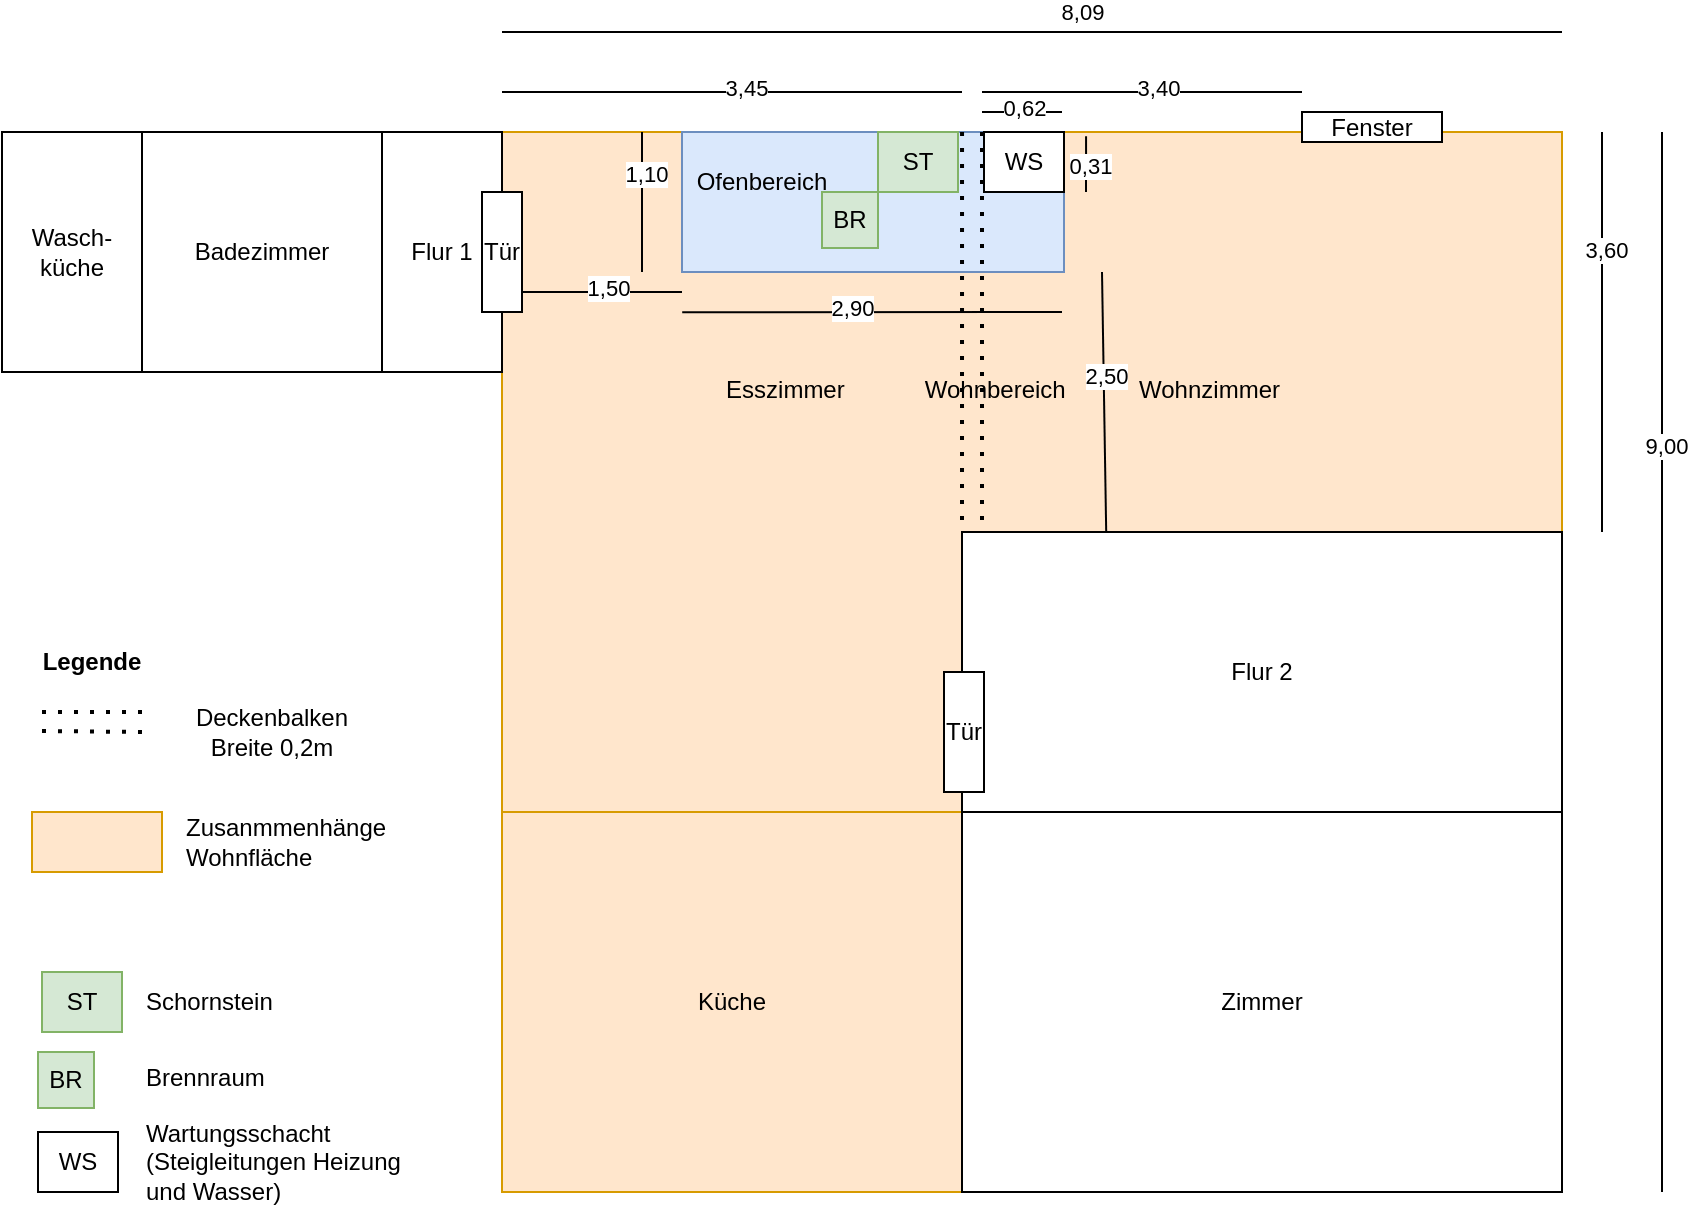<mxfile version="24.4.0" type="github">
  <diagram name="Seite-1" id="WJq2rbRE4auTeuLJKy2o">
    <mxGraphModel dx="1344" dy="1186" grid="1" gridSize="10" guides="1" tooltips="1" connect="1" arrows="1" fold="1" page="1" pageScale="1" pageWidth="827" pageHeight="1169" math="0" shadow="0">
      <root>
        <mxCell id="0" />
        <mxCell id="1" parent="0" />
        <mxCell id="aODyUHmS4RxeLLCdag75-1" value="&lt;div&gt;&amp;nbsp; &amp;nbsp;&amp;nbsp; &amp;nbsp;&amp;nbsp;&amp;nbsp;&amp;nbsp;&amp;nbsp;&amp;nbsp;&amp;nbsp;&amp;nbsp;&amp;nbsp;&amp;nbsp;&amp;nbsp;&amp;nbsp;&amp;nbsp;&amp;nbsp;&amp;nbsp;&amp;nbsp;&amp;nbsp;&amp;nbsp;&amp;nbsp;&amp;nbsp;&amp;nbsp;&amp;nbsp;&amp;nbsp;&amp;nbsp;&amp;nbsp;&amp;nbsp;&amp;nbsp; Esszimmer&amp;nbsp;&amp;nbsp;&amp;nbsp;&amp;nbsp;&amp;nbsp;&amp;nbsp;&amp;nbsp;&amp;nbsp;&amp;nbsp;&amp;nbsp;&amp;nbsp; Wohnbereich &amp;nbsp; &amp;nbsp; &amp;nbsp; &amp;nbsp; &amp;nbsp; Wohnzimmer &amp;nbsp;&amp;nbsp;&amp;nbsp;&amp;nbsp;&amp;nbsp;&amp;nbsp;&amp;nbsp;&amp;nbsp;&amp;nbsp;&amp;nbsp;&amp;nbsp;&amp;nbsp;&amp;nbsp;&amp;nbsp;&amp;nbsp; &lt;br&gt;&lt;/div&gt;&lt;div&gt;&lt;br&gt;&lt;/div&gt;&lt;div&gt;&lt;br&gt;&lt;/div&gt;&lt;div&gt;&lt;br&gt;&lt;/div&gt;&lt;div&gt;&lt;br&gt;&lt;/div&gt;&lt;div&gt;&lt;br&gt;&lt;/div&gt;&lt;div&gt;&lt;br&gt;&lt;/div&gt;&lt;div&gt;&lt;br&gt;&lt;/div&gt;&lt;div&gt;&lt;br&gt;&lt;/div&gt;&lt;div&gt;&lt;br&gt;&lt;/div&gt;&lt;div&gt;&lt;br&gt;&lt;/div&gt;&lt;div&gt;&lt;br&gt;&lt;/div&gt;&lt;div&gt;&lt;br&gt;&lt;/div&gt;&lt;div&gt;&lt;br&gt;&lt;/div&gt;&lt;div&gt;&lt;br&gt;&lt;/div&gt;&lt;div&gt;&lt;br&gt;&lt;/div&gt;&lt;div&gt;&lt;br&gt;&lt;/div&gt;&lt;div&gt;&lt;br&gt;&lt;/div&gt;&lt;div&gt;&lt;br&gt;&lt;/div&gt;&lt;div&gt;&lt;br&gt;&lt;/div&gt;" style="whiteSpace=wrap;html=1;aspect=fixed;fillColor=#ffe6cc;strokeColor=#d79b00;verticalAlign=middle;align=left;" parent="1" vertex="1">
          <mxGeometry x="270" y="80" width="530" height="530" as="geometry" />
        </mxCell>
        <mxCell id="aODyUHmS4RxeLLCdag75-2" value="" style="endArrow=none;html=1;rounded=0;" parent="1" edge="1">
          <mxGeometry width="50" height="50" relative="1" as="geometry">
            <mxPoint x="800" y="30" as="sourcePoint" />
            <mxPoint x="270" y="30" as="targetPoint" />
          </mxGeometry>
        </mxCell>
        <mxCell id="aODyUHmS4RxeLLCdag75-3" value="&lt;div&gt;8,09&lt;/div&gt;" style="edgeLabel;html=1;align=center;verticalAlign=middle;resizable=0;points=[];" parent="aODyUHmS4RxeLLCdag75-2" vertex="1" connectable="0">
          <mxGeometry x="-0.185" y="2" relative="1" as="geometry">
            <mxPoint x="-24" y="-12" as="offset" />
          </mxGeometry>
        </mxCell>
        <mxCell id="aODyUHmS4RxeLLCdag75-5" value="Flur 2" style="rounded=0;whiteSpace=wrap;html=1;" parent="1" vertex="1">
          <mxGeometry x="500" y="280" width="300" height="140" as="geometry" />
        </mxCell>
        <mxCell id="aODyUHmS4RxeLLCdag75-7" value="Küche" style="rounded=0;whiteSpace=wrap;html=1;fillColor=#ffe6cc;strokeColor=#d79b00;" parent="1" vertex="1">
          <mxGeometry x="270" y="420" width="230" height="190" as="geometry" />
        </mxCell>
        <mxCell id="aODyUHmS4RxeLLCdag75-8" value="Zimmer" style="rounded=0;whiteSpace=wrap;html=1;" parent="1" vertex="1">
          <mxGeometry x="500" y="420" width="300" height="190" as="geometry" />
        </mxCell>
        <mxCell id="aODyUHmS4RxeLLCdag75-10" value="Flur 1" style="rounded=0;whiteSpace=wrap;html=1;" parent="1" vertex="1">
          <mxGeometry x="210" y="80" width="60" height="120" as="geometry" />
        </mxCell>
        <mxCell id="aODyUHmS4RxeLLCdag75-11" value="Badezimmer" style="rounded=0;whiteSpace=wrap;html=1;" parent="1" vertex="1">
          <mxGeometry x="90" y="80" width="120" height="120" as="geometry" />
        </mxCell>
        <mxCell id="aODyUHmS4RxeLLCdag75-12" value="Wasch-&lt;br&gt;küche" style="rounded=0;whiteSpace=wrap;html=1;" parent="1" vertex="1">
          <mxGeometry x="20" y="80" width="70" height="120" as="geometry" />
        </mxCell>
        <mxCell id="aODyUHmS4RxeLLCdag75-13" value="" style="endArrow=none;html=1;rounded=0;" parent="1" edge="1">
          <mxGeometry width="50" height="50" relative="1" as="geometry">
            <mxPoint x="820" y="280" as="sourcePoint" />
            <mxPoint x="820" y="80" as="targetPoint" />
          </mxGeometry>
        </mxCell>
        <mxCell id="aODyUHmS4RxeLLCdag75-14" value="3,60" style="edgeLabel;html=1;align=center;verticalAlign=middle;resizable=0;points=[];" parent="aODyUHmS4RxeLLCdag75-13" vertex="1" connectable="0">
          <mxGeometry x="0.41" y="-2" relative="1" as="geometry">
            <mxPoint as="offset" />
          </mxGeometry>
        </mxCell>
        <mxCell id="PpD2W04JYEZ_FjnEyeZt-6" value="Fenster" style="rounded=0;whiteSpace=wrap;html=1;" parent="1" vertex="1">
          <mxGeometry x="670" y="70" width="70" height="15" as="geometry" />
        </mxCell>
        <mxCell id="PpD2W04JYEZ_FjnEyeZt-7" value="" style="endArrow=none;html=1;rounded=0;" parent="1" edge="1">
          <mxGeometry width="50" height="50" relative="1" as="geometry">
            <mxPoint x="500" y="60" as="sourcePoint" />
            <mxPoint x="270" y="60" as="targetPoint" />
          </mxGeometry>
        </mxCell>
        <mxCell id="PpD2W04JYEZ_FjnEyeZt-13" value="3,45" style="edgeLabel;html=1;align=center;verticalAlign=middle;resizable=0;points=[];" parent="PpD2W04JYEZ_FjnEyeZt-7" vertex="1" connectable="0">
          <mxGeometry x="-0.061" y="-2" relative="1" as="geometry">
            <mxPoint as="offset" />
          </mxGeometry>
        </mxCell>
        <mxCell id="PpD2W04JYEZ_FjnEyeZt-9" value="" style="endArrow=none;html=1;rounded=0;" parent="1" edge="1">
          <mxGeometry width="50" height="50" relative="1" as="geometry">
            <mxPoint x="670" y="60" as="sourcePoint" />
            <mxPoint x="510" y="60" as="targetPoint" />
          </mxGeometry>
        </mxCell>
        <mxCell id="PpD2W04JYEZ_FjnEyeZt-11" value="3" style="edgeLabel;html=1;align=center;verticalAlign=middle;resizable=0;points=[];" parent="PpD2W04JYEZ_FjnEyeZt-9" vertex="1" connectable="0">
          <mxGeometry x="-0.069" y="-2" relative="1" as="geometry">
            <mxPoint as="offset" />
          </mxGeometry>
        </mxCell>
        <mxCell id="PpD2W04JYEZ_FjnEyeZt-12" value="3,40" style="edgeLabel;html=1;align=center;verticalAlign=middle;resizable=0;points=[];" parent="PpD2W04JYEZ_FjnEyeZt-9" vertex="1" connectable="0">
          <mxGeometry x="-0.097" y="-2" relative="1" as="geometry">
            <mxPoint as="offset" />
          </mxGeometry>
        </mxCell>
        <mxCell id="PpD2W04JYEZ_FjnEyeZt-22" value="" style="endArrow=none;html=1;rounded=0;" parent="1" edge="1">
          <mxGeometry width="50" height="50" relative="1" as="geometry">
            <mxPoint x="550" y="70" as="sourcePoint" />
            <mxPoint x="510" y="70" as="targetPoint" />
          </mxGeometry>
        </mxCell>
        <mxCell id="PpD2W04JYEZ_FjnEyeZt-23" value="0,62" style="edgeLabel;html=1;align=center;verticalAlign=middle;resizable=0;points=[];" parent="PpD2W04JYEZ_FjnEyeZt-22" vertex="1" connectable="0">
          <mxGeometry x="-0.061" y="-2" relative="1" as="geometry">
            <mxPoint as="offset" />
          </mxGeometry>
        </mxCell>
        <mxCell id="PpD2W04JYEZ_FjnEyeZt-24" value="" style="endArrow=none;html=1;rounded=0;entryX=0.551;entryY=0.004;entryDx=0;entryDy=0;entryPerimeter=0;" parent="1" target="aODyUHmS4RxeLLCdag75-1" edge="1">
          <mxGeometry width="50" height="50" relative="1" as="geometry">
            <mxPoint x="562" y="110" as="sourcePoint" />
            <mxPoint x="560" y="90" as="targetPoint" />
          </mxGeometry>
        </mxCell>
        <mxCell id="PpD2W04JYEZ_FjnEyeZt-25" value="0,31" style="edgeLabel;html=1;align=center;verticalAlign=middle;resizable=0;points=[];" parent="PpD2W04JYEZ_FjnEyeZt-24" vertex="1" connectable="0">
          <mxGeometry x="-0.061" y="-2" relative="1" as="geometry">
            <mxPoint as="offset" />
          </mxGeometry>
        </mxCell>
        <mxCell id="PpD2W04JYEZ_FjnEyeZt-29" value="" style="endArrow=none;html=1;rounded=0;" parent="1" edge="1">
          <mxGeometry width="50" height="50" relative="1" as="geometry">
            <mxPoint x="850" y="610" as="sourcePoint" />
            <mxPoint x="850" y="80" as="targetPoint" />
          </mxGeometry>
        </mxCell>
        <mxCell id="PpD2W04JYEZ_FjnEyeZt-30" value="9,00" style="edgeLabel;html=1;align=center;verticalAlign=middle;resizable=0;points=[];" parent="PpD2W04JYEZ_FjnEyeZt-29" vertex="1" connectable="0">
          <mxGeometry x="0.41" y="-2" relative="1" as="geometry">
            <mxPoint as="offset" />
          </mxGeometry>
        </mxCell>
        <mxCell id="PpD2W04JYEZ_FjnEyeZt-31" value="Tür" style="rounded=0;whiteSpace=wrap;html=1;" parent="1" vertex="1">
          <mxGeometry x="491" y="350" width="20" height="60" as="geometry" />
        </mxCell>
        <mxCell id="PpD2W04JYEZ_FjnEyeZt-32" value="Tür" style="rounded=0;whiteSpace=wrap;html=1;" parent="1" vertex="1">
          <mxGeometry x="260" y="110" width="20" height="60" as="geometry" />
        </mxCell>
        <mxCell id="PpD2W04JYEZ_FjnEyeZt-33" value="" style="endArrow=none;dashed=1;html=1;dashPattern=1 3;strokeWidth=2;rounded=0;" parent="1" edge="1">
          <mxGeometry width="50" height="50" relative="1" as="geometry">
            <mxPoint x="40" y="370" as="sourcePoint" />
            <mxPoint x="90" y="370" as="targetPoint" />
          </mxGeometry>
        </mxCell>
        <mxCell id="PpD2W04JYEZ_FjnEyeZt-35" value="" style="endArrow=none;dashed=1;html=1;dashPattern=1 3;strokeWidth=2;rounded=0;" parent="1" edge="1">
          <mxGeometry width="50" height="50" relative="1" as="geometry">
            <mxPoint x="40" y="379.5" as="sourcePoint" />
            <mxPoint x="90" y="380" as="targetPoint" />
          </mxGeometry>
        </mxCell>
        <mxCell id="PpD2W04JYEZ_FjnEyeZt-36" value="Legende" style="text;html=1;align=center;verticalAlign=middle;whiteSpace=wrap;rounded=0;fontStyle=1" parent="1" vertex="1">
          <mxGeometry x="35" y="330" width="60" height="30" as="geometry" />
        </mxCell>
        <mxCell id="PpD2W04JYEZ_FjnEyeZt-38" value="Deckenbalken Breite 0,2m " style="text;html=1;align=center;verticalAlign=middle;whiteSpace=wrap;rounded=0;fontStyle=0" parent="1" vertex="1">
          <mxGeometry x="100" y="365" width="110" height="30" as="geometry" />
        </mxCell>
        <mxCell id="PpD2W04JYEZ_FjnEyeZt-39" value="" style="rounded=0;whiteSpace=wrap;html=1;fillColor=#ffe6cc;strokeColor=#d79b00;" parent="1" vertex="1">
          <mxGeometry x="35" y="420" width="65" height="30" as="geometry" />
        </mxCell>
        <mxCell id="PpD2W04JYEZ_FjnEyeZt-40" value="Zusanmmenhänge Wohnfläche" style="text;html=1;align=left;verticalAlign=middle;whiteSpace=wrap;rounded=0;" parent="1" vertex="1">
          <mxGeometry x="110" y="420" width="60" height="30" as="geometry" />
        </mxCell>
        <mxCell id="PpD2W04JYEZ_FjnEyeZt-45" value="" style="rounded=0;whiteSpace=wrap;html=1;fillColor=#dae8fc;strokeColor=#6c8ebf;" parent="1" vertex="1">
          <mxGeometry x="360" y="80" width="191" height="70" as="geometry" />
        </mxCell>
        <mxCell id="PpD2W04JYEZ_FjnEyeZt-4" value="WS" style="rounded=0;whiteSpace=wrap;html=1;" parent="1" vertex="1">
          <mxGeometry x="511" y="80" width="40" height="30" as="geometry" />
        </mxCell>
        <mxCell id="PpD2W04JYEZ_FjnEyeZt-5" value="ST" style="rounded=0;whiteSpace=wrap;html=1;fillColor=#d5e8d4;strokeColor=#82b366;" parent="1" vertex="1">
          <mxGeometry x="458" y="80" width="40" height="30" as="geometry" />
        </mxCell>
        <mxCell id="PpD2W04JYEZ_FjnEyeZt-2" value="" style="endArrow=none;dashed=1;html=1;dashPattern=1 3;strokeWidth=2;rounded=0;entryX=0;entryY=0;entryDx=0;entryDy=0;exitX=0.434;exitY=0;exitDx=0;exitDy=0;exitPerimeter=0;" parent="1" edge="1">
          <mxGeometry width="50" height="50" relative="1" as="geometry">
            <mxPoint x="510" y="80" as="sourcePoint" />
            <mxPoint x="510" y="280" as="targetPoint" />
          </mxGeometry>
        </mxCell>
        <mxCell id="PpD2W04JYEZ_FjnEyeZt-1" value="" style="endArrow=none;dashed=1;html=1;dashPattern=1 3;strokeWidth=2;rounded=0;entryX=0;entryY=0;entryDx=0;entryDy=0;exitX=0.434;exitY=0;exitDx=0;exitDy=0;exitPerimeter=0;" parent="1" source="aODyUHmS4RxeLLCdag75-1" target="aODyUHmS4RxeLLCdag75-5" edge="1">
          <mxGeometry width="50" height="50" relative="1" as="geometry">
            <mxPoint x="500" y="90" as="sourcePoint" />
            <mxPoint x="160" y="380" as="targetPoint" />
          </mxGeometry>
        </mxCell>
        <mxCell id="PpD2W04JYEZ_FjnEyeZt-46" value="Ofenbereich" style="text;html=1;align=center;verticalAlign=middle;whiteSpace=wrap;rounded=0;" parent="1" vertex="1">
          <mxGeometry x="370" y="90" width="60" height="30" as="geometry" />
        </mxCell>
        <mxCell id="PpD2W04JYEZ_FjnEyeZt-47" value="BR" style="whiteSpace=wrap;html=1;aspect=fixed;fillColor=#d5e8d4;strokeColor=#82b366;" parent="1" vertex="1">
          <mxGeometry x="430" y="110" width="28" height="28" as="geometry" />
        </mxCell>
        <mxCell id="EVFdEpypzMLz57Z1qd-0-1" value="" style="endArrow=none;html=1;rounded=0;" edge="1" parent="1">
          <mxGeometry width="50" height="50" relative="1" as="geometry">
            <mxPoint x="360" y="160" as="sourcePoint" />
            <mxPoint x="280" y="160" as="targetPoint" />
          </mxGeometry>
        </mxCell>
        <mxCell id="EVFdEpypzMLz57Z1qd-0-2" value="1,50" style="edgeLabel;html=1;align=center;verticalAlign=middle;resizable=0;points=[];" vertex="1" connectable="0" parent="EVFdEpypzMLz57Z1qd-0-1">
          <mxGeometry x="-0.061" y="-2" relative="1" as="geometry">
            <mxPoint as="offset" />
          </mxGeometry>
        </mxCell>
        <mxCell id="EVFdEpypzMLz57Z1qd-0-10" value="" style="endArrow=none;html=1;rounded=0;" edge="1" parent="1">
          <mxGeometry width="50" height="50" relative="1" as="geometry">
            <mxPoint x="511" y="170" as="sourcePoint" />
            <mxPoint x="550" y="170" as="targetPoint" />
          </mxGeometry>
        </mxCell>
        <mxCell id="EVFdEpypzMLz57Z1qd-0-11" value="" style="endArrow=none;html=1;rounded=0;" edge="1" parent="1">
          <mxGeometry width="50" height="50" relative="1" as="geometry">
            <mxPoint x="340" y="150" as="sourcePoint" />
            <mxPoint x="340" y="80" as="targetPoint" />
          </mxGeometry>
        </mxCell>
        <mxCell id="EVFdEpypzMLz57Z1qd-0-12" value="1,10" style="edgeLabel;html=1;align=center;verticalAlign=middle;resizable=0;points=[];" vertex="1" connectable="0" parent="EVFdEpypzMLz57Z1qd-0-11">
          <mxGeometry x="0.41" y="-2" relative="1" as="geometry">
            <mxPoint as="offset" />
          </mxGeometry>
        </mxCell>
        <mxCell id="EVFdEpypzMLz57Z1qd-0-14" value="" style="endArrow=none;html=1;rounded=0;entryX=0.17;entryY=0.17;entryDx=0;entryDy=0;entryPerimeter=0;" edge="1" parent="1" target="aODyUHmS4RxeLLCdag75-1">
          <mxGeometry width="50" height="50" relative="1" as="geometry">
            <mxPoint x="520" y="170" as="sourcePoint" />
            <mxPoint x="418" y="170" as="targetPoint" />
          </mxGeometry>
        </mxCell>
        <mxCell id="EVFdEpypzMLz57Z1qd-0-15" value="2,90" style="edgeLabel;html=1;align=center;verticalAlign=middle;resizable=0;points=[];" vertex="1" connectable="0" parent="EVFdEpypzMLz57Z1qd-0-14">
          <mxGeometry x="-0.061" y="-2" relative="1" as="geometry">
            <mxPoint as="offset" />
          </mxGeometry>
        </mxCell>
        <mxCell id="EVFdEpypzMLz57Z1qd-0-21" value="" style="endArrow=none;html=1;rounded=0;entryX=1;entryY=1;entryDx=0;entryDy=0;exitX=0.177;exitY=0;exitDx=0;exitDy=0;exitPerimeter=0;" edge="1" parent="1">
          <mxGeometry width="50" height="50" relative="1" as="geometry">
            <mxPoint x="572.1" y="280" as="sourcePoint" />
            <mxPoint x="570" y="150" as="targetPoint" />
          </mxGeometry>
        </mxCell>
        <mxCell id="EVFdEpypzMLz57Z1qd-0-22" value="2,50" style="edgeLabel;html=1;align=center;verticalAlign=middle;resizable=0;points=[];" vertex="1" connectable="0" parent="EVFdEpypzMLz57Z1qd-0-21">
          <mxGeometry x="0.2" y="-1" relative="1" as="geometry">
            <mxPoint as="offset" />
          </mxGeometry>
        </mxCell>
        <mxCell id="EVFdEpypzMLz57Z1qd-0-23" value="ST" style="rounded=0;whiteSpace=wrap;html=1;fillColor=#d5e8d4;strokeColor=#82b366;" vertex="1" parent="1">
          <mxGeometry x="40" y="500" width="40" height="30" as="geometry" />
        </mxCell>
        <mxCell id="EVFdEpypzMLz57Z1qd-0-26" value="BR" style="whiteSpace=wrap;html=1;aspect=fixed;fillColor=#d5e8d4;strokeColor=#82b366;" vertex="1" parent="1">
          <mxGeometry x="38" y="540" width="28" height="28" as="geometry" />
        </mxCell>
        <mxCell id="EVFdEpypzMLz57Z1qd-0-27" value="WS" style="rounded=0;whiteSpace=wrap;html=1;" vertex="1" parent="1">
          <mxGeometry x="38" y="580" width="40" height="30" as="geometry" />
        </mxCell>
        <mxCell id="EVFdEpypzMLz57Z1qd-0-28" value="Schornstein " style="text;html=1;align=left;verticalAlign=middle;whiteSpace=wrap;rounded=0;" vertex="1" parent="1">
          <mxGeometry x="90" y="500" width="60" height="30" as="geometry" />
        </mxCell>
        <mxCell id="EVFdEpypzMLz57Z1qd-0-29" value="Brennraum" style="text;html=1;align=left;verticalAlign=middle;whiteSpace=wrap;rounded=0;" vertex="1" parent="1">
          <mxGeometry x="90" y="538" width="60" height="30" as="geometry" />
        </mxCell>
        <mxCell id="EVFdEpypzMLz57Z1qd-0-30" value="Wartungsschacht&lt;br&gt;(Steigleitungen Heizung und Wasser)" style="text;html=1;align=left;verticalAlign=middle;whiteSpace=wrap;rounded=0;" vertex="1" parent="1">
          <mxGeometry x="90" y="580" width="140" height="30" as="geometry" />
        </mxCell>
      </root>
    </mxGraphModel>
  </diagram>
</mxfile>
